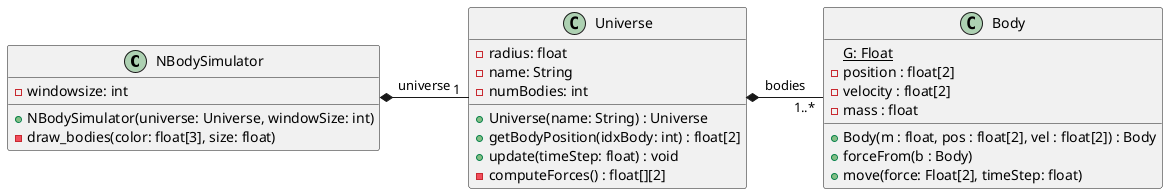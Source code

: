 @startuml

class NBodySimulator {
-windowsize: int
+NBodySimulator(universe: Universe, windowSize: int)
-draw_bodies(color: float[3], size: float)
}

class Universe {
-radius: float
-name: String
-numBodies: int
+Universe(name: String) : Universe
+getBodyPosition(idxBody: int) : float[2]
+update(timeStep: float) : void
-computeForces() : float[][2]
}

class Body {
{static} G: Float
-position : float[2]
-velocity : float[2]
-mass : float
+Body(m : float, pos : float[2], vel : float[2]) : Body
+forceFrom(b : Body)
+move(force: Float[2], timeStep: float)
}

Universe "   1" -left-* NBodySimulator: universe
Body "1..*" -left-* Universe: bodies

@enduml